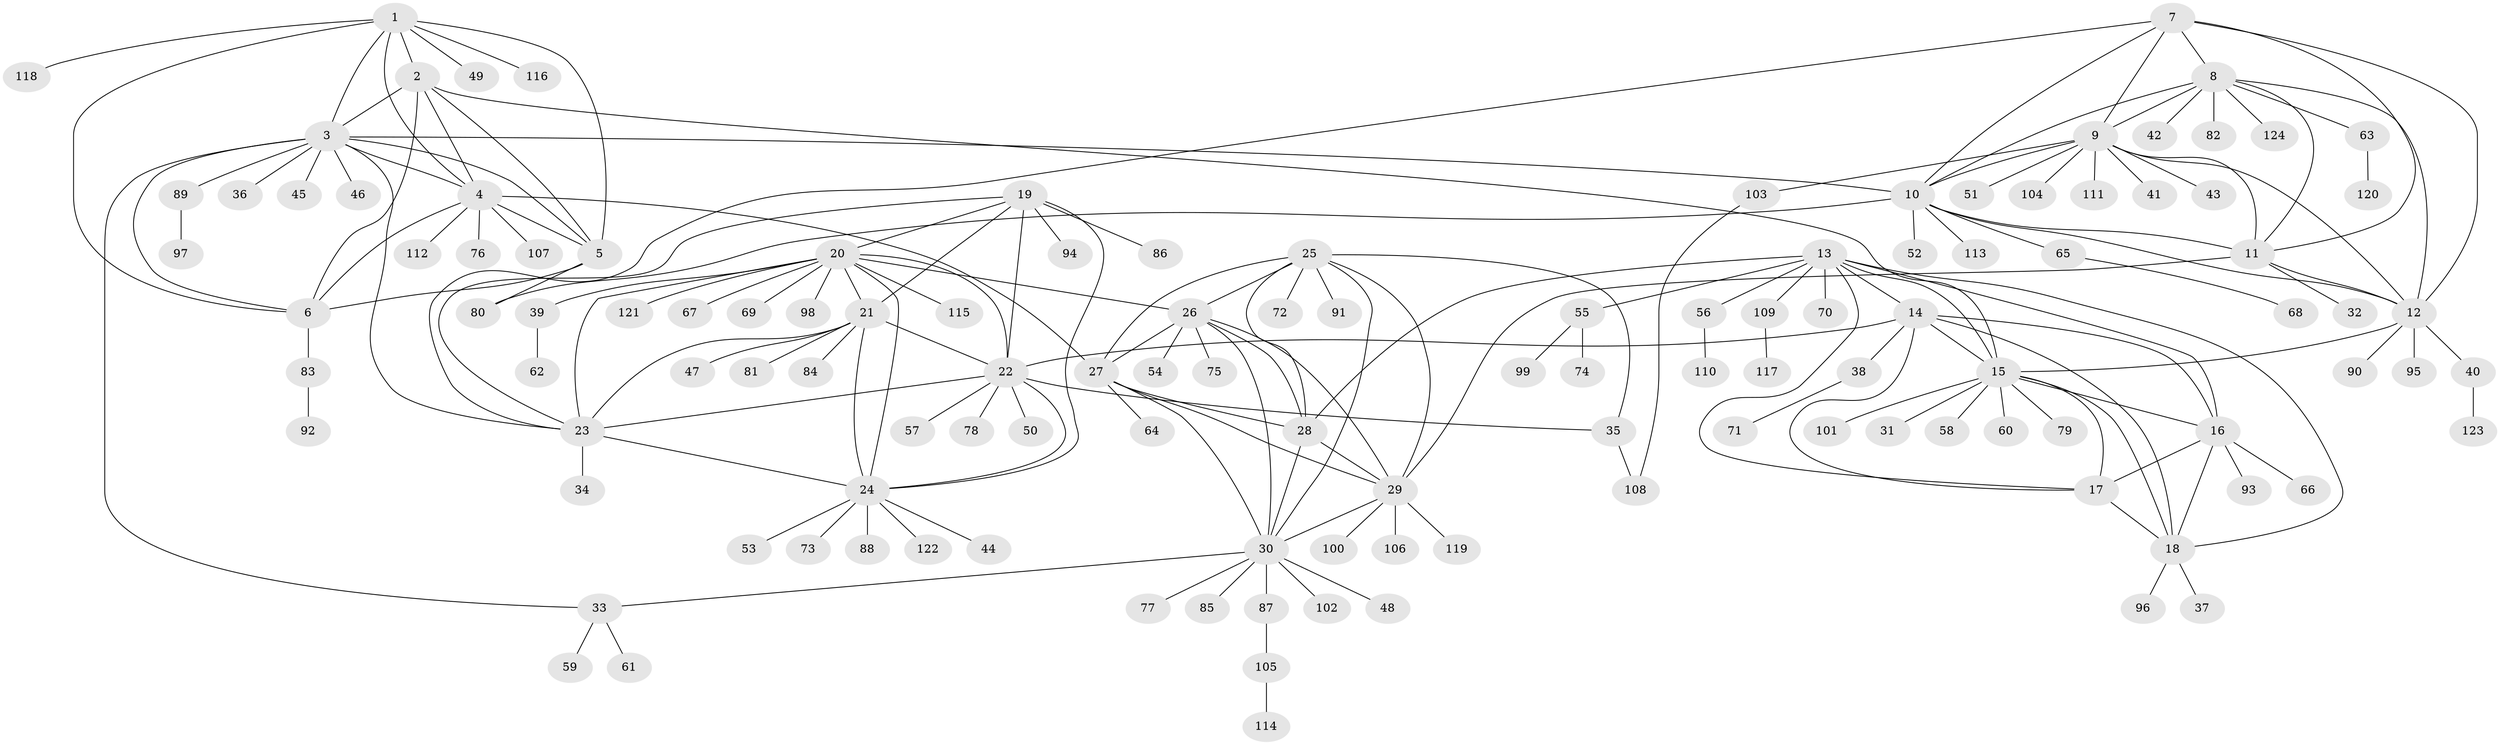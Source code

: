 // Generated by graph-tools (version 1.1) at 2025/02/03/09/25 03:02:33]
// undirected, 124 vertices, 183 edges
graph export_dot {
graph [start="1"]
  node [color=gray90,style=filled];
  1;
  2;
  3;
  4;
  5;
  6;
  7;
  8;
  9;
  10;
  11;
  12;
  13;
  14;
  15;
  16;
  17;
  18;
  19;
  20;
  21;
  22;
  23;
  24;
  25;
  26;
  27;
  28;
  29;
  30;
  31;
  32;
  33;
  34;
  35;
  36;
  37;
  38;
  39;
  40;
  41;
  42;
  43;
  44;
  45;
  46;
  47;
  48;
  49;
  50;
  51;
  52;
  53;
  54;
  55;
  56;
  57;
  58;
  59;
  60;
  61;
  62;
  63;
  64;
  65;
  66;
  67;
  68;
  69;
  70;
  71;
  72;
  73;
  74;
  75;
  76;
  77;
  78;
  79;
  80;
  81;
  82;
  83;
  84;
  85;
  86;
  87;
  88;
  89;
  90;
  91;
  92;
  93;
  94;
  95;
  96;
  97;
  98;
  99;
  100;
  101;
  102;
  103;
  104;
  105;
  106;
  107;
  108;
  109;
  110;
  111;
  112;
  113;
  114;
  115;
  116;
  117;
  118;
  119;
  120;
  121;
  122;
  123;
  124;
  1 -- 2;
  1 -- 3;
  1 -- 4;
  1 -- 5;
  1 -- 6;
  1 -- 49;
  1 -- 116;
  1 -- 118;
  2 -- 3;
  2 -- 4;
  2 -- 5;
  2 -- 6;
  2 -- 15;
  3 -- 4;
  3 -- 5;
  3 -- 6;
  3 -- 10;
  3 -- 23;
  3 -- 33;
  3 -- 36;
  3 -- 45;
  3 -- 46;
  3 -- 89;
  4 -- 5;
  4 -- 6;
  4 -- 27;
  4 -- 76;
  4 -- 107;
  4 -- 112;
  5 -- 6;
  5 -- 80;
  6 -- 83;
  7 -- 8;
  7 -- 9;
  7 -- 10;
  7 -- 11;
  7 -- 12;
  7 -- 23;
  8 -- 9;
  8 -- 10;
  8 -- 11;
  8 -- 12;
  8 -- 42;
  8 -- 63;
  8 -- 82;
  8 -- 124;
  9 -- 10;
  9 -- 11;
  9 -- 12;
  9 -- 41;
  9 -- 43;
  9 -- 51;
  9 -- 103;
  9 -- 104;
  9 -- 111;
  10 -- 11;
  10 -- 12;
  10 -- 52;
  10 -- 65;
  10 -- 80;
  10 -- 113;
  11 -- 12;
  11 -- 29;
  11 -- 32;
  12 -- 15;
  12 -- 40;
  12 -- 90;
  12 -- 95;
  13 -- 14;
  13 -- 15;
  13 -- 16;
  13 -- 17;
  13 -- 18;
  13 -- 28;
  13 -- 55;
  13 -- 56;
  13 -- 70;
  13 -- 109;
  14 -- 15;
  14 -- 16;
  14 -- 17;
  14 -- 18;
  14 -- 22;
  14 -- 38;
  15 -- 16;
  15 -- 17;
  15 -- 18;
  15 -- 31;
  15 -- 58;
  15 -- 60;
  15 -- 79;
  15 -- 101;
  16 -- 17;
  16 -- 18;
  16 -- 66;
  16 -- 93;
  17 -- 18;
  18 -- 37;
  18 -- 96;
  19 -- 20;
  19 -- 21;
  19 -- 22;
  19 -- 23;
  19 -- 24;
  19 -- 86;
  19 -- 94;
  20 -- 21;
  20 -- 22;
  20 -- 23;
  20 -- 24;
  20 -- 26;
  20 -- 39;
  20 -- 67;
  20 -- 69;
  20 -- 98;
  20 -- 115;
  20 -- 121;
  21 -- 22;
  21 -- 23;
  21 -- 24;
  21 -- 47;
  21 -- 81;
  21 -- 84;
  22 -- 23;
  22 -- 24;
  22 -- 35;
  22 -- 50;
  22 -- 57;
  22 -- 78;
  23 -- 24;
  23 -- 34;
  24 -- 44;
  24 -- 53;
  24 -- 73;
  24 -- 88;
  24 -- 122;
  25 -- 26;
  25 -- 27;
  25 -- 28;
  25 -- 29;
  25 -- 30;
  25 -- 35;
  25 -- 72;
  25 -- 91;
  26 -- 27;
  26 -- 28;
  26 -- 29;
  26 -- 30;
  26 -- 54;
  26 -- 75;
  27 -- 28;
  27 -- 29;
  27 -- 30;
  27 -- 64;
  28 -- 29;
  28 -- 30;
  29 -- 30;
  29 -- 100;
  29 -- 106;
  29 -- 119;
  30 -- 33;
  30 -- 48;
  30 -- 77;
  30 -- 85;
  30 -- 87;
  30 -- 102;
  33 -- 59;
  33 -- 61;
  35 -- 108;
  38 -- 71;
  39 -- 62;
  40 -- 123;
  55 -- 74;
  55 -- 99;
  56 -- 110;
  63 -- 120;
  65 -- 68;
  83 -- 92;
  87 -- 105;
  89 -- 97;
  103 -- 108;
  105 -- 114;
  109 -- 117;
}
